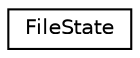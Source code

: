 digraph "Graphical Class Hierarchy"
{
 // LATEX_PDF_SIZE
  edge [fontname="Helvetica",fontsize="10",labelfontname="Helvetica",labelfontsize="10"];
  node [fontname="Helvetica",fontsize="10",shape=record];
  rankdir="LR";
  Node0 [label="FileState",height=0.2,width=0.4,color="black", fillcolor="white", style="filled",URL="$structFileState.html",tooltip=" "];
}
